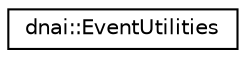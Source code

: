 digraph "Graphical Class Hierarchy"
{
  edge [fontname="Helvetica",fontsize="10",labelfontname="Helvetica",labelfontsize="10"];
  node [fontname="Helvetica",fontsize="10",shape=record];
  rankdir="LR";
  Node1 [label="dnai::EventUtilities",height=0.2,width=0.4,color="black", fillcolor="white", style="filled",URL="$classdnai_1_1_event_utilities.html"];
}
